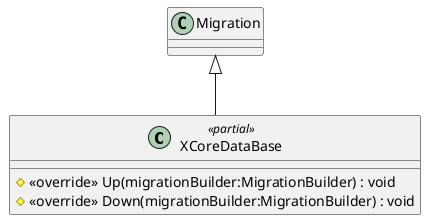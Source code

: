 @startuml
class XCoreDataBase <<partial>> {
    # <<override>> Up(migrationBuilder:MigrationBuilder) : void
    # <<override>> Down(migrationBuilder:MigrationBuilder) : void
}
Migration <|-- XCoreDataBase
@enduml
